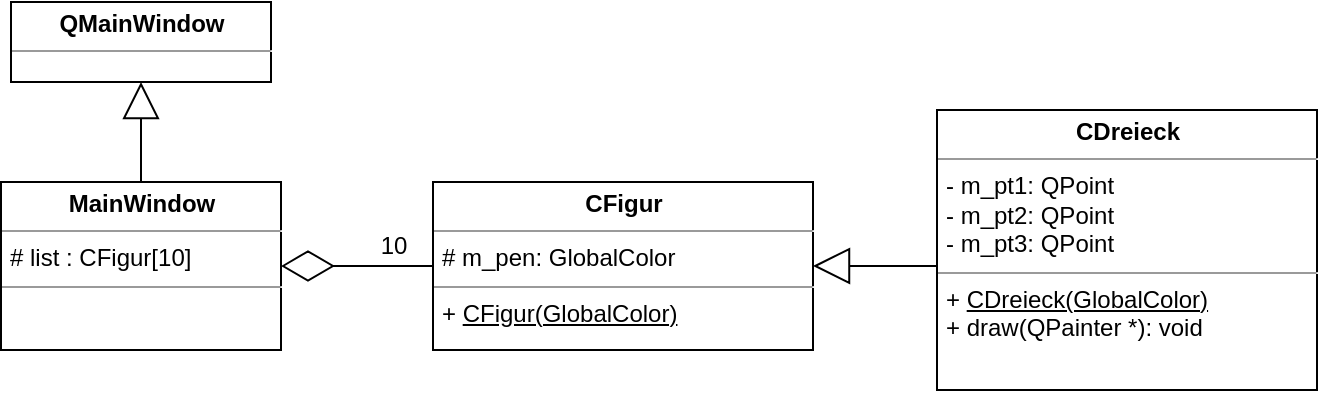 <mxfile version="11.3.0" type="device" pages="1"><diagram name="Page-1" id="c4acf3e9-155e-7222-9cf6-157b1a14988f"><mxGraphModel dx="1024" dy="627" grid="1" gridSize="10" guides="1" tooltips="1" connect="1" arrows="1" fold="1" page="1" pageScale="1" pageWidth="850" pageHeight="1100" background="#ffffff" math="0" shadow="0"><root><mxCell id="0"/><mxCell id="1" parent="0"/><mxCell id="5d2195bd80daf111-15" value="&lt;p style=&quot;margin: 0px ; margin-top: 4px ; text-align: center&quot;&gt;&lt;b&gt;CFigur&lt;/b&gt;&lt;/p&gt;&lt;hr size=&quot;1&quot;&gt;&lt;p style=&quot;margin: 0px ; margin-left: 4px&quot;&gt;# m_pen: GlobalColor&lt;br&gt;&lt;/p&gt;&lt;hr size=&quot;1&quot;&gt;&lt;p style=&quot;margin: 0px ; margin-left: 4px&quot;&gt;+ &lt;u&gt;CFigur(GlobalColor)&lt;/u&gt;&lt;/p&gt;" style="verticalAlign=top;align=left;overflow=fill;fontSize=12;fontFamily=Helvetica;html=1;rounded=0;shadow=0;comic=0;labelBackgroundColor=none;strokeColor=#000000;strokeWidth=1;fillColor=#ffffff;" parent="1" vertex="1"><mxGeometry x="361.5" y="305" width="190" height="84" as="geometry"/></mxCell><mxCell id="VEHXpF7Ukb8dkT4nCekU-1" value="&lt;p style=&quot;margin: 0px ; margin-top: 4px ; text-align: center&quot;&gt;&lt;b&gt;CDreieck&lt;/b&gt;&lt;/p&gt;&lt;hr size=&quot;1&quot;&gt;&lt;p style=&quot;margin: 0px ; margin-left: 4px&quot;&gt;- m_pt1: QPoint&lt;br&gt;- m_pt2: QPoint&lt;br&gt;&lt;/p&gt;&lt;p style=&quot;margin: 0px ; margin-left: 4px&quot;&gt;- m_pt3: QPoint&lt;br&gt;&lt;/p&gt;&lt;hr size=&quot;1&quot;&gt;&lt;p style=&quot;margin: 0px ; margin-left: 4px&quot;&gt;+ &lt;u&gt;CDreieck(GlobalColor)&lt;/u&gt;&lt;/p&gt;&lt;p style=&quot;margin: 0px ; margin-left: 4px&quot;&gt;+ draw(QPainter *): void&lt;/p&gt;" style="verticalAlign=top;align=left;overflow=fill;fontSize=12;fontFamily=Helvetica;html=1;rounded=0;shadow=0;comic=0;labelBackgroundColor=none;strokeColor=#000000;strokeWidth=1;fillColor=#ffffff;" parent="1" vertex="1"><mxGeometry x="613.5" y="269" width="190" height="140" as="geometry"/></mxCell><mxCell id="VEHXpF7Ukb8dkT4nCekU-2" value="" style="endArrow=block;endSize=16;endFill=0;html=1;entryX=1;entryY=0.5;entryDx=0;entryDy=0;exitX=0;exitY=0.5;exitDx=0;exitDy=0;" parent="1" target="5d2195bd80daf111-15" edge="1"><mxGeometry width="160" relative="1" as="geometry"><mxPoint x="613.5" y="347" as="sourcePoint"/><mxPoint x="528.5" y="427" as="targetPoint"/></mxGeometry></mxCell><mxCell id="7dwXIjcZ46-1NT0K6OA8-1" value="&lt;p style=&quot;margin: 0px ; margin-top: 4px ; text-align: center&quot;&gt;&lt;b&gt;QMainWindow&lt;/b&gt;&lt;/p&gt;&lt;hr size=&quot;1&quot;&gt;&lt;p style=&quot;margin: 0px ; margin-left: 4px&quot;&gt;&lt;br&gt;&lt;/p&gt;&lt;p style=&quot;margin: 0px ; margin-left: 4px&quot;&gt;&lt;br&gt;&lt;/p&gt;" style="verticalAlign=top;align=left;overflow=fill;fontSize=12;fontFamily=Helvetica;html=1;rounded=0;shadow=0;comic=0;labelBackgroundColor=none;strokeColor=#000000;strokeWidth=1;fillColor=#ffffff;" vertex="1" parent="1"><mxGeometry x="150.5" y="215" width="130" height="40" as="geometry"/></mxCell><mxCell id="7dwXIjcZ46-1NT0K6OA8-2" value="&lt;p style=&quot;margin: 0px ; margin-top: 4px ; text-align: center&quot;&gt;&lt;b&gt;MainWindow&lt;/b&gt;&lt;/p&gt;&lt;hr size=&quot;1&quot;&gt;&lt;p style=&quot;margin: 0px ; margin-left: 4px&quot;&gt;# list : CFigur[10]&lt;br&gt;&lt;/p&gt;&lt;hr size=&quot;1&quot;&gt;&lt;p style=&quot;margin: 0px ; margin-left: 4px&quot;&gt;&lt;br&gt;&lt;/p&gt;" style="verticalAlign=top;align=left;overflow=fill;fontSize=12;fontFamily=Helvetica;html=1;rounded=0;shadow=0;comic=0;labelBackgroundColor=none;strokeColor=#000000;strokeWidth=1;fillColor=#ffffff;" vertex="1" parent="1"><mxGeometry x="145.5" y="305" width="140" height="84" as="geometry"/></mxCell><mxCell id="7dwXIjcZ46-1NT0K6OA8-3" value="" style="endArrow=block;endSize=16;endFill=0;html=1;entryX=0.5;entryY=1;entryDx=0;entryDy=0;exitX=0.5;exitY=0;exitDx=0;exitDy=0;" edge="1" parent="1" source="7dwXIjcZ46-1NT0K6OA8-2" target="7dwXIjcZ46-1NT0K6OA8-1"><mxGeometry width="160" relative="1" as="geometry"><mxPoint x="437.5" y="639" as="sourcePoint"/><mxPoint x="320.5" y="639" as="targetPoint"/></mxGeometry></mxCell><mxCell id="7dwXIjcZ46-1NT0K6OA8-4" value="" style="endArrow=diamondThin;endFill=0;endSize=24;html=1;exitX=0;exitY=0.5;exitDx=0;exitDy=0;entryX=1;entryY=0.5;entryDx=0;entryDy=0;" edge="1" parent="1" source="5d2195bd80daf111-15" target="7dwXIjcZ46-1NT0K6OA8-2"><mxGeometry width="160" relative="1" as="geometry"><mxPoint x="200" y="410" as="sourcePoint"/><mxPoint x="330" y="240" as="targetPoint"/></mxGeometry></mxCell><mxCell id="7dwXIjcZ46-1NT0K6OA8-5" value="10" style="text;html=1;strokeColor=none;fillColor=none;align=center;verticalAlign=middle;whiteSpace=wrap;rounded=0;" vertex="1" parent="1"><mxGeometry x="321.5" y="327" width="40" height="20" as="geometry"/></mxCell></root></mxGraphModel></diagram></mxfile>
